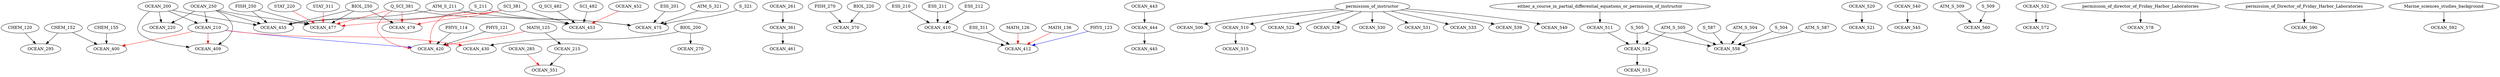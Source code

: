 digraph G {
    edge [color=black];
    OCEAN_200 -> OCEAN_210;
    OCEAN_250 -> OCEAN_210;
    edge [color=black];
    MATH_125 -> OCEAN_215;
    edge [color=black];
    OCEAN_200 -> OCEAN_220;
    OCEAN_250 -> OCEAN_220;
    edge [color=black];
    BIOL_200 -> OCEAN_270;
    edge [color=black];
    CHEM_152 -> OCEAN_295;
    CHEM_120 -> OCEAN_295;
    edge [color=black];
    OCEAN_215 -> OCEAN_351;
    edge [color=red];
    OCEAN_285 -> OCEAN_351;
    edge [color=black];
    OCEAN_261 -> OCEAN_361;
    edge [color=black];
    FISH_270 -> OCEAN_370;
    BIOL_220 -> OCEAN_370;
    edge [color=black];
    CHEM_152 -> OCEAN_400;
    CHEM_155 -> OCEAN_400;
    edge [color=red];
    OCEAN_210 -> OCEAN_400;
    edge [color=black];
    OCEAN_200 -> OCEAN_409;
    OCEAN_250 -> OCEAN_409;
    edge [color=red];
    OCEAN_210 -> OCEAN_409;
    edge [color=black];
    ESS_210 -> OCEAN_410;
    ESS_211 -> OCEAN_410;
    ESS_212 -> OCEAN_410;
    edge [color=black];
    ESS_311 -> OCEAN_412;
    OCEAN_410 -> OCEAN_412;
    edge [color=red];
    MATH_126 -> OCEAN_412;
    MATH_136 -> OCEAN_412;
    edge [color=blue];
    PHYS_123 -> OCEAN_412;
    edge [color=black];
    PHYS_114 -> OCEAN_420;
    PHYS_121 -> OCEAN_420;
    edge [color=red];
    MATH_125 -> OCEAN_420;
    Q_SCI_381 -> OCEAN_420;
    SCI_381 -> OCEAN_420;
    edge [color=blue];
    OCEAN_210 -> OCEAN_420;
    edge [color=black];
    BIOL_200 -> OCEAN_430;
    edge [color=red];
    OCEAN_210 -> OCEAN_430;
    edge [color=black];
    OCEAN_443 -> OCEAN_444;
    edge [color=black];
    OCEAN_444 -> OCEAN_445;
    edge [color=black];
    Q_SCI_381 -> OCEAN_453;
    SCI_381 -> OCEAN_453;
    Q_SCI_482 -> OCEAN_453;
    SCI_482 -> OCEAN_453;
    edge [color=red];
    OCEAN_452 -> OCEAN_453;
    edge [color=black];
    OCEAN_200 -> OCEAN_455;
    FISH_250 -> OCEAN_455;
    OCEAN_250 -> OCEAN_455;
    BIOL_250 -> OCEAN_455;
    ATM_S_211 -> OCEAN_455;
    S_211 -> OCEAN_455;
    edge [color=black];
    OCEAN_361 -> OCEAN_461;
    edge [color=black];
    ESS_201 -> OCEAN_475;
    ATM_S_211 -> OCEAN_475;
    S_211 -> OCEAN_475;
    ATM_S_321 -> OCEAN_475;
    S_321 -> OCEAN_475;
    edge [color=black];
    FISH_250 -> OCEAN_477;
    OCEAN_250 -> OCEAN_477;
    BIOL_250 -> OCEAN_477;
    edge [color=red];
    Q_SCI_381 -> OCEAN_477;
    SCI_381 -> OCEAN_477;
    STAT_220 -> OCEAN_477;
    STAT_311 -> OCEAN_477;
    edge [color=black];
    BIOL_250 -> OCEAN_479;
    edge [color=red];
    Q_SCI_381 -> OCEAN_479;
    SCI_381 -> OCEAN_479;
    edge [color=black];
    permission_of_instructor -> OCEAN_500;
    edge [color=black];
    permission_of_instructor -> OCEAN_510;
    edge [color=black];
    either_a_course_in_partial_differential_equations_or_permission_of_instructor -> OCEAN_511;
    edge [color=black];
    OCEAN_511 -> OCEAN_512;
    ATM_S_505 -> OCEAN_512;
    S_505 -> OCEAN_512;
    edge [color=black];
    OCEAN_512 -> OCEAN_513;
    edge [color=black];
    OCEAN_510 -> OCEAN_515;
    edge [color=black];
    OCEAN_520 -> OCEAN_521;
    edge [color=black];
    permission_of_instructor -> OCEAN_523;
    edge [color=black];
    permission_of_instructor -> OCEAN_529;
    edge [color=black];
    permission_of_instructor -> OCEAN_530;
    edge [color=black];
    permission_of_instructor -> OCEAN_531;
    edge [color=black];
    permission_of_instructor -> OCEAN_533;
    edge [color=black];
    permission_of_instructor -> OCEAN_539;
    edge [color=black];
    OCEAN_540 -> OCEAN_545;
    edge [color=black];
    permission_of_instructor -> OCEAN_549;
    edge [color=black];
    ATM_S_587 -> OCEAN_558;
    S_587 -> OCEAN_558;
    ATM_S_504 -> OCEAN_558;
    S_504 -> OCEAN_558;
    ATM_S_505 -> OCEAN_558;
    S_505 -> OCEAN_558;
    edge [color=black];
    ATM_S_509 -> OCEAN_560;
    S_509 -> OCEAN_560;
    edge [color=black];
    OCEAN_532 -> OCEAN_572;
    edge [color=black];
    permission_of_director_of_Friday_Harbor_Laboratories -> OCEAN_578;
    edge [color=black];
    permission_of_Director_of_Friday_Harbor_Laboratories -> OCEAN_590;
    edge [color=black];
    Marine_sciences_studies_background -> OCEAN_592;
}
